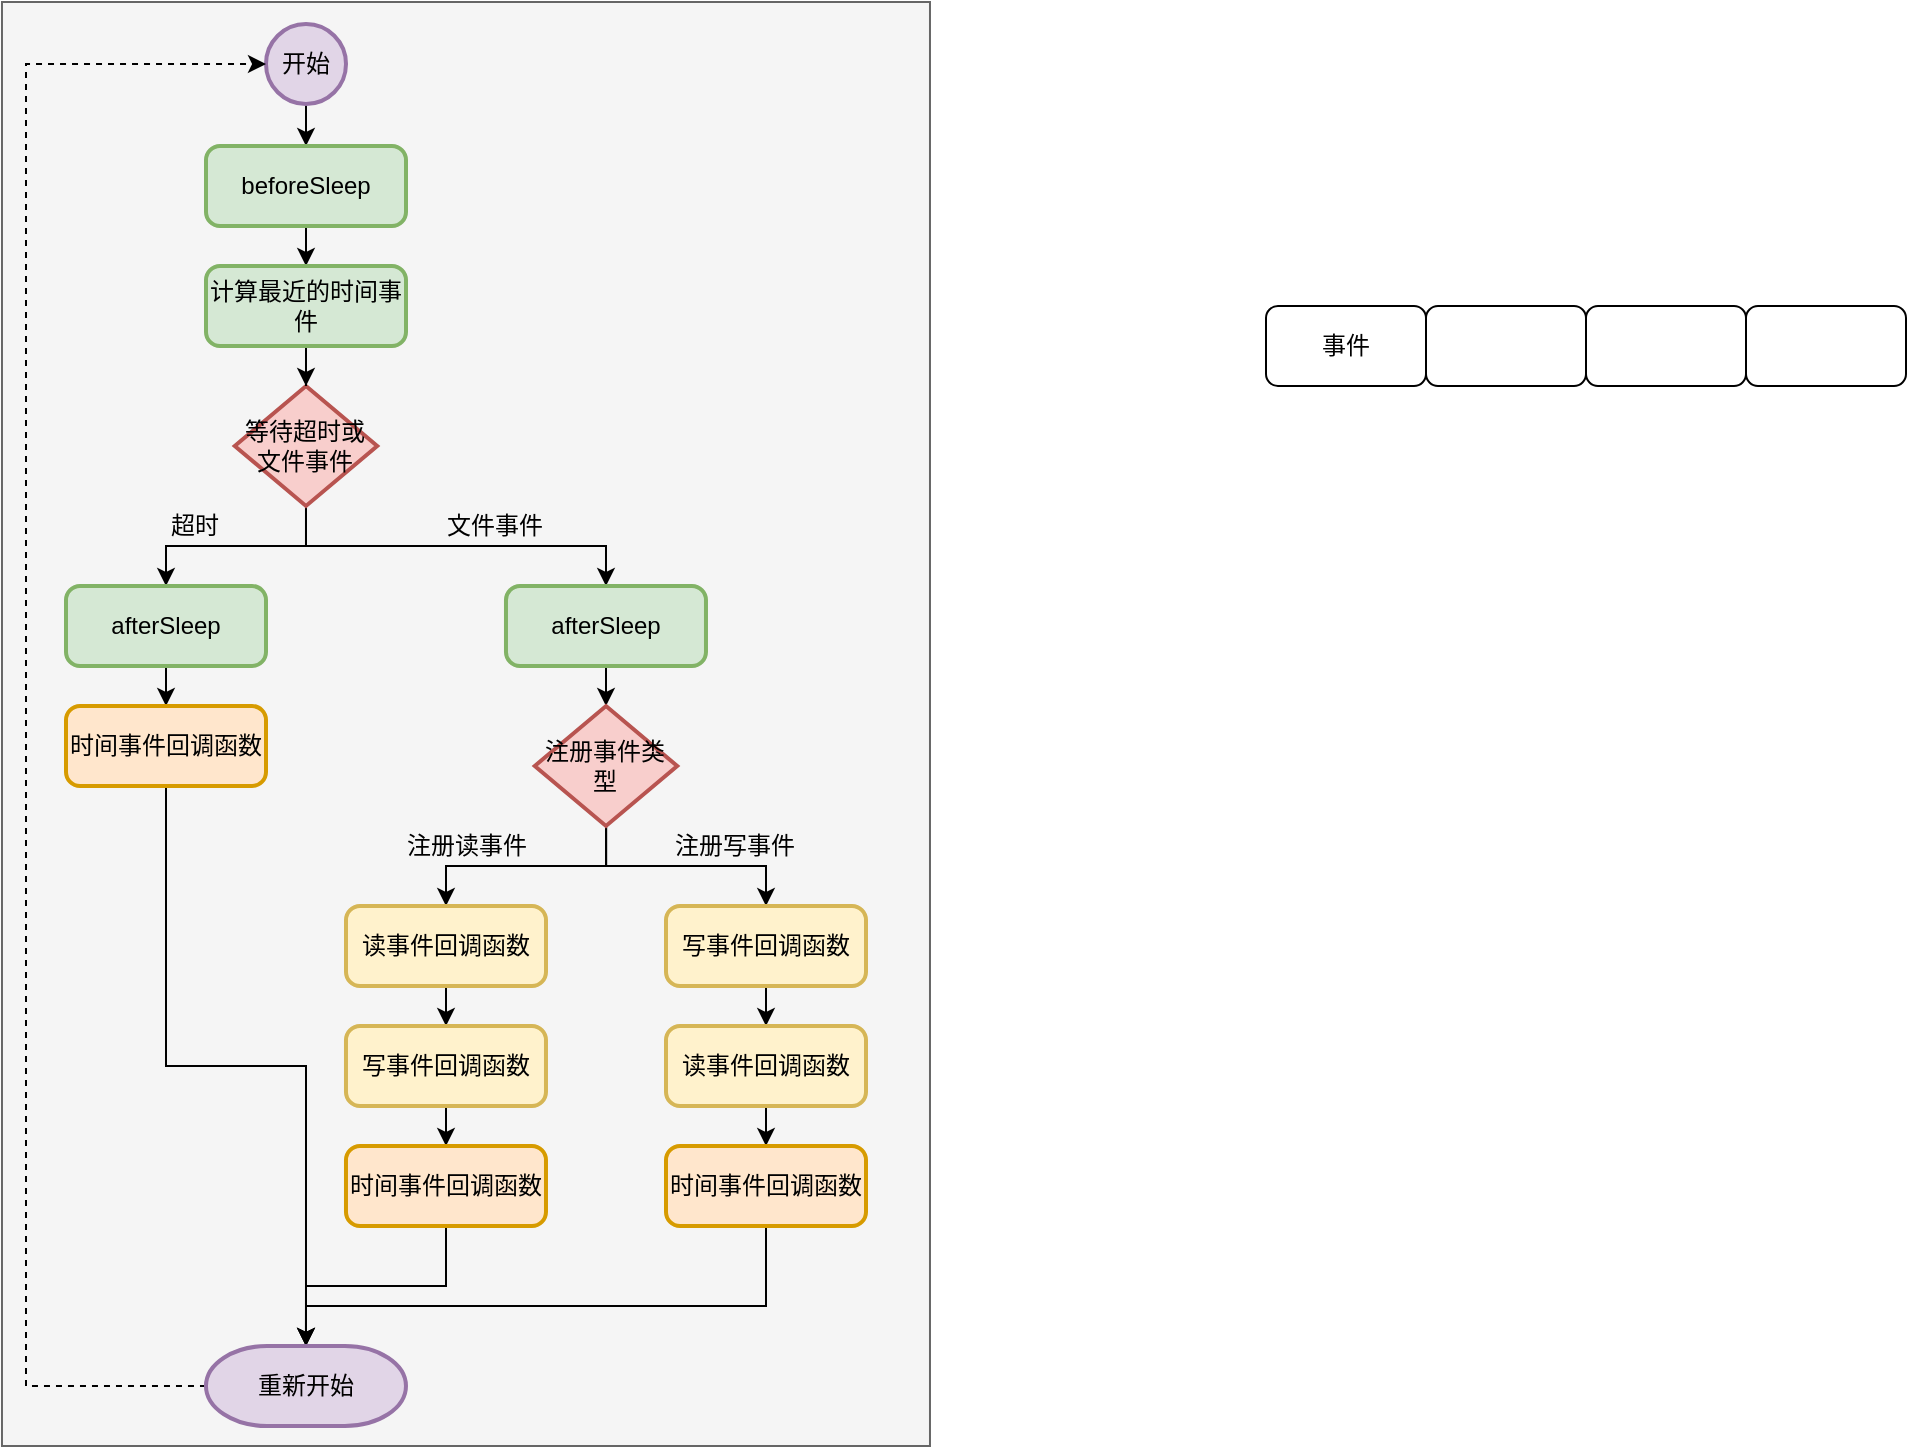 <mxfile version="14.4.3" type="github">
  <diagram id="C5RBs43oDa-KdzZeNtuy" name="Page-1">
    <mxGraphModel dx="1113" dy="733" grid="1" gridSize="10" guides="1" tooltips="1" connect="1" arrows="1" fold="1" page="1" pageScale="1" pageWidth="1169" pageHeight="1654" math="0" shadow="0">
      <root>
        <mxCell id="WIyWlLk6GJQsqaUBKTNV-0" />
        <mxCell id="WIyWlLk6GJQsqaUBKTNV-1" parent="WIyWlLk6GJQsqaUBKTNV-0" />
        <mxCell id="aFLrCPwvdx65K-hx4MIi-45" value="" style="rounded=0;whiteSpace=wrap;html=1;fillColor=#f5f5f5;strokeColor=#666666;fontColor=#333333;" vertex="1" parent="WIyWlLk6GJQsqaUBKTNV-1">
          <mxGeometry x="7.99" y="8" width="464" height="722" as="geometry" />
        </mxCell>
        <mxCell id="aFLrCPwvdx65K-hx4MIi-26" value="" style="edgeStyle=orthogonalEdgeStyle;rounded=0;orthogonalLoop=1;jettySize=auto;html=1;entryX=0.5;entryY=0;entryDx=0;entryDy=0;" edge="1" parent="WIyWlLk6GJQsqaUBKTNV-1" source="aFLrCPwvdx65K-hx4MIi-1" target="aFLrCPwvdx65K-hx4MIi-2">
          <mxGeometry relative="1" as="geometry" />
        </mxCell>
        <mxCell id="aFLrCPwvdx65K-hx4MIi-1" value="开始" style="strokeWidth=2;html=1;shape=mxgraph.flowchart.start_2;whiteSpace=wrap;fillColor=#e1d5e7;strokeColor=#9673a6;" vertex="1" parent="WIyWlLk6GJQsqaUBKTNV-1">
          <mxGeometry x="140" y="19" width="40" height="40" as="geometry" />
        </mxCell>
        <mxCell id="aFLrCPwvdx65K-hx4MIi-48" style="edgeStyle=orthogonalEdgeStyle;rounded=0;orthogonalLoop=1;jettySize=auto;html=1;" edge="1" parent="WIyWlLk6GJQsqaUBKTNV-1" source="aFLrCPwvdx65K-hx4MIi-2" target="aFLrCPwvdx65K-hx4MIi-47">
          <mxGeometry relative="1" as="geometry" />
        </mxCell>
        <mxCell id="aFLrCPwvdx65K-hx4MIi-2" value="beforeSleep" style="rounded=1;whiteSpace=wrap;html=1;absoluteArcSize=1;arcSize=14;strokeWidth=2;fillColor=#d5e8d4;strokeColor=#82b366;" vertex="1" parent="WIyWlLk6GJQsqaUBKTNV-1">
          <mxGeometry x="110.0" y="80" width="100" height="40" as="geometry" />
        </mxCell>
        <mxCell id="aFLrCPwvdx65K-hx4MIi-13" style="edgeStyle=orthogonalEdgeStyle;rounded=0;orthogonalLoop=1;jettySize=auto;html=1;entryX=0.5;entryY=0;entryDx=0;entryDy=0;exitX=0.5;exitY=1;exitDx=0;exitDy=0;exitPerimeter=0;" edge="1" parent="WIyWlLk6GJQsqaUBKTNV-1" source="aFLrCPwvdx65K-hx4MIi-3" target="aFLrCPwvdx65K-hx4MIi-8">
          <mxGeometry relative="1" as="geometry" />
        </mxCell>
        <mxCell id="aFLrCPwvdx65K-hx4MIi-23" style="edgeStyle=orthogonalEdgeStyle;rounded=0;orthogonalLoop=1;jettySize=auto;html=1;entryX=0.5;entryY=0;entryDx=0;entryDy=0;exitX=0.5;exitY=1;exitDx=0;exitDy=0;exitPerimeter=0;" edge="1" parent="WIyWlLk6GJQsqaUBKTNV-1" source="aFLrCPwvdx65K-hx4MIi-3" target="aFLrCPwvdx65K-hx4MIi-7">
          <mxGeometry relative="1" as="geometry" />
        </mxCell>
        <mxCell id="aFLrCPwvdx65K-hx4MIi-3" value="等待超时或文件事件" style="strokeWidth=2;html=1;shape=mxgraph.flowchart.decision;whiteSpace=wrap;fillColor=#f8cecc;strokeColor=#b85450;" vertex="1" parent="WIyWlLk6GJQsqaUBKTNV-1">
          <mxGeometry x="124.37" y="200" width="71.25" height="60" as="geometry" />
        </mxCell>
        <mxCell id="aFLrCPwvdx65K-hx4MIi-18" value="" style="edgeStyle=orthogonalEdgeStyle;rounded=0;orthogonalLoop=1;jettySize=auto;html=1;" edge="1" parent="WIyWlLk6GJQsqaUBKTNV-1" source="aFLrCPwvdx65K-hx4MIi-7" target="aFLrCPwvdx65K-hx4MIi-12">
          <mxGeometry relative="1" as="geometry" />
        </mxCell>
        <mxCell id="aFLrCPwvdx65K-hx4MIi-7" value="afterSleep" style="rounded=1;whiteSpace=wrap;html=1;absoluteArcSize=1;arcSize=14;strokeWidth=2;fillColor=#d5e8d4;strokeColor=#82b366;" vertex="1" parent="WIyWlLk6GJQsqaUBKTNV-1">
          <mxGeometry x="40" y="300" width="100" height="40" as="geometry" />
        </mxCell>
        <mxCell id="aFLrCPwvdx65K-hx4MIi-15" value="" style="edgeStyle=orthogonalEdgeStyle;rounded=0;orthogonalLoop=1;jettySize=auto;html=1;" edge="1" parent="WIyWlLk6GJQsqaUBKTNV-1" source="aFLrCPwvdx65K-hx4MIi-8" target="aFLrCPwvdx65K-hx4MIi-14">
          <mxGeometry relative="1" as="geometry" />
        </mxCell>
        <mxCell id="aFLrCPwvdx65K-hx4MIi-8" value="afterSleep" style="rounded=1;whiteSpace=wrap;html=1;absoluteArcSize=1;arcSize=14;strokeWidth=2;fillColor=#d5e8d4;strokeColor=#82b366;" vertex="1" parent="WIyWlLk6GJQsqaUBKTNV-1">
          <mxGeometry x="259.99" y="300" width="100" height="40" as="geometry" />
        </mxCell>
        <mxCell id="aFLrCPwvdx65K-hx4MIi-37" style="edgeStyle=orthogonalEdgeStyle;rounded=0;orthogonalLoop=1;jettySize=auto;html=1;entryX=0.5;entryY=0;entryDx=0;entryDy=0;entryPerimeter=0;" edge="1" parent="WIyWlLk6GJQsqaUBKTNV-1" source="aFLrCPwvdx65K-hx4MIi-12" target="aFLrCPwvdx65K-hx4MIi-36">
          <mxGeometry relative="1" as="geometry" />
        </mxCell>
        <mxCell id="aFLrCPwvdx65K-hx4MIi-12" value="时间事件回调函数" style="rounded=1;whiteSpace=wrap;html=1;absoluteArcSize=1;arcSize=14;strokeWidth=2;fillColor=#ffe6cc;strokeColor=#d79b00;" vertex="1" parent="WIyWlLk6GJQsqaUBKTNV-1">
          <mxGeometry x="40" y="360" width="100" height="40" as="geometry" />
        </mxCell>
        <mxCell id="aFLrCPwvdx65K-hx4MIi-24" style="edgeStyle=orthogonalEdgeStyle;rounded=0;orthogonalLoop=1;jettySize=auto;html=1;entryX=0.5;entryY=0;entryDx=0;entryDy=0;" edge="1" parent="WIyWlLk6GJQsqaUBKTNV-1" source="aFLrCPwvdx65K-hx4MIi-14" target="aFLrCPwvdx65K-hx4MIi-16">
          <mxGeometry relative="1" as="geometry">
            <mxPoint x="230" y="450" as="targetPoint" />
          </mxGeometry>
        </mxCell>
        <mxCell id="aFLrCPwvdx65K-hx4MIi-25" style="edgeStyle=orthogonalEdgeStyle;rounded=0;orthogonalLoop=1;jettySize=auto;html=1;entryX=0.5;entryY=0;entryDx=0;entryDy=0;" edge="1" parent="WIyWlLk6GJQsqaUBKTNV-1" source="aFLrCPwvdx65K-hx4MIi-14" target="aFLrCPwvdx65K-hx4MIi-17">
          <mxGeometry relative="1" as="geometry" />
        </mxCell>
        <mxCell id="aFLrCPwvdx65K-hx4MIi-14" value="注册事件类型" style="strokeWidth=2;html=1;shape=mxgraph.flowchart.decision;whiteSpace=wrap;fillColor=#f8cecc;strokeColor=#b85450;" vertex="1" parent="WIyWlLk6GJQsqaUBKTNV-1">
          <mxGeometry x="274.37" y="360" width="71.25" height="60" as="geometry" />
        </mxCell>
        <mxCell id="aFLrCPwvdx65K-hx4MIi-28" value="" style="edgeStyle=orthogonalEdgeStyle;rounded=0;orthogonalLoop=1;jettySize=auto;html=1;" edge="1" parent="WIyWlLk6GJQsqaUBKTNV-1" source="aFLrCPwvdx65K-hx4MIi-16" target="aFLrCPwvdx65K-hx4MIi-27">
          <mxGeometry relative="1" as="geometry" />
        </mxCell>
        <mxCell id="aFLrCPwvdx65K-hx4MIi-16" value="读事件回调函数" style="rounded=1;whiteSpace=wrap;html=1;absoluteArcSize=1;arcSize=14;strokeWidth=2;fillColor=#fff2cc;strokeColor=#d6b656;" vertex="1" parent="WIyWlLk6GJQsqaUBKTNV-1">
          <mxGeometry x="180" y="460" width="100" height="40" as="geometry" />
        </mxCell>
        <mxCell id="aFLrCPwvdx65K-hx4MIi-30" value="" style="edgeStyle=orthogonalEdgeStyle;rounded=0;orthogonalLoop=1;jettySize=auto;html=1;" edge="1" parent="WIyWlLk6GJQsqaUBKTNV-1" source="aFLrCPwvdx65K-hx4MIi-17" target="aFLrCPwvdx65K-hx4MIi-29">
          <mxGeometry relative="1" as="geometry" />
        </mxCell>
        <mxCell id="aFLrCPwvdx65K-hx4MIi-17" value="写事件回调函数" style="rounded=1;whiteSpace=wrap;html=1;absoluteArcSize=1;arcSize=14;strokeWidth=2;fillColor=#fff2cc;strokeColor=#d6b656;" vertex="1" parent="WIyWlLk6GJQsqaUBKTNV-1">
          <mxGeometry x="340" y="460" width="100" height="40" as="geometry" />
        </mxCell>
        <mxCell id="aFLrCPwvdx65K-hx4MIi-34" value="" style="edgeStyle=orthogonalEdgeStyle;rounded=0;orthogonalLoop=1;jettySize=auto;html=1;" edge="1" parent="WIyWlLk6GJQsqaUBKTNV-1" source="aFLrCPwvdx65K-hx4MIi-27" target="aFLrCPwvdx65K-hx4MIi-31">
          <mxGeometry relative="1" as="geometry" />
        </mxCell>
        <mxCell id="aFLrCPwvdx65K-hx4MIi-27" value="写事件回调函数" style="rounded=1;whiteSpace=wrap;html=1;absoluteArcSize=1;arcSize=14;strokeWidth=2;fillColor=#fff2cc;strokeColor=#d6b656;" vertex="1" parent="WIyWlLk6GJQsqaUBKTNV-1">
          <mxGeometry x="179.99" y="520" width="100" height="40" as="geometry" />
        </mxCell>
        <mxCell id="aFLrCPwvdx65K-hx4MIi-33" value="" style="edgeStyle=orthogonalEdgeStyle;rounded=0;orthogonalLoop=1;jettySize=auto;html=1;" edge="1" parent="WIyWlLk6GJQsqaUBKTNV-1" source="aFLrCPwvdx65K-hx4MIi-29" target="aFLrCPwvdx65K-hx4MIi-32">
          <mxGeometry relative="1" as="geometry" />
        </mxCell>
        <mxCell id="aFLrCPwvdx65K-hx4MIi-29" value="读事件回调函数" style="rounded=1;whiteSpace=wrap;html=1;absoluteArcSize=1;arcSize=14;strokeWidth=2;fillColor=#fff2cc;strokeColor=#d6b656;" vertex="1" parent="WIyWlLk6GJQsqaUBKTNV-1">
          <mxGeometry x="340" y="520" width="100" height="40" as="geometry" />
        </mxCell>
        <mxCell id="aFLrCPwvdx65K-hx4MIi-38" style="edgeStyle=orthogonalEdgeStyle;rounded=0;orthogonalLoop=1;jettySize=auto;html=1;entryX=0.5;entryY=0;entryDx=0;entryDy=0;entryPerimeter=0;" edge="1" parent="WIyWlLk6GJQsqaUBKTNV-1" source="aFLrCPwvdx65K-hx4MIi-31" target="aFLrCPwvdx65K-hx4MIi-36">
          <mxGeometry relative="1" as="geometry" />
        </mxCell>
        <mxCell id="aFLrCPwvdx65K-hx4MIi-31" value="时间事件回调函数" style="rounded=1;whiteSpace=wrap;html=1;absoluteArcSize=1;arcSize=14;strokeWidth=2;fillColor=#ffe6cc;strokeColor=#d79b00;" vertex="1" parent="WIyWlLk6GJQsqaUBKTNV-1">
          <mxGeometry x="179.99" y="580" width="100" height="40" as="geometry" />
        </mxCell>
        <mxCell id="aFLrCPwvdx65K-hx4MIi-39" style="edgeStyle=orthogonalEdgeStyle;rounded=0;orthogonalLoop=1;jettySize=auto;html=1;entryX=0.5;entryY=0;entryDx=0;entryDy=0;entryPerimeter=0;" edge="1" parent="WIyWlLk6GJQsqaUBKTNV-1" source="aFLrCPwvdx65K-hx4MIi-32" target="aFLrCPwvdx65K-hx4MIi-36">
          <mxGeometry relative="1" as="geometry">
            <Array as="points">
              <mxPoint x="390" y="660" />
              <mxPoint x="160" y="660" />
            </Array>
          </mxGeometry>
        </mxCell>
        <mxCell id="aFLrCPwvdx65K-hx4MIi-32" value="时间事件回调函数" style="rounded=1;whiteSpace=wrap;html=1;absoluteArcSize=1;arcSize=14;strokeWidth=2;fillColor=#ffe6cc;strokeColor=#d79b00;" vertex="1" parent="WIyWlLk6GJQsqaUBKTNV-1">
          <mxGeometry x="340" y="580" width="100" height="40" as="geometry" />
        </mxCell>
        <mxCell id="aFLrCPwvdx65K-hx4MIi-44" style="edgeStyle=orthogonalEdgeStyle;rounded=0;orthogonalLoop=1;jettySize=auto;html=1;entryX=0;entryY=0.5;entryDx=0;entryDy=0;entryPerimeter=0;dashed=1;" edge="1" parent="WIyWlLk6GJQsqaUBKTNV-1" source="aFLrCPwvdx65K-hx4MIi-36" target="aFLrCPwvdx65K-hx4MIi-1">
          <mxGeometry relative="1" as="geometry">
            <Array as="points">
              <mxPoint x="20" y="700" />
              <mxPoint x="20" y="39" />
            </Array>
          </mxGeometry>
        </mxCell>
        <mxCell id="aFLrCPwvdx65K-hx4MIi-36" value="重新开始" style="strokeWidth=2;html=1;shape=mxgraph.flowchart.terminator;whiteSpace=wrap;fillColor=#e1d5e7;strokeColor=#9673a6;" vertex="1" parent="WIyWlLk6GJQsqaUBKTNV-1">
          <mxGeometry x="109.99" y="680" width="100" height="40" as="geometry" />
        </mxCell>
        <mxCell id="aFLrCPwvdx65K-hx4MIi-40" value="超时" style="text;html=1;resizable=0;autosize=1;align=center;verticalAlign=middle;points=[];fillColor=none;strokeColor=none;rounded=0;" vertex="1" parent="WIyWlLk6GJQsqaUBKTNV-1">
          <mxGeometry x="84.37" y="260" width="40" height="20" as="geometry" />
        </mxCell>
        <mxCell id="aFLrCPwvdx65K-hx4MIi-41" value="文件事件" style="text;html=1;resizable=0;autosize=1;align=center;verticalAlign=middle;points=[];fillColor=none;strokeColor=none;rounded=0;" vertex="1" parent="WIyWlLk6GJQsqaUBKTNV-1">
          <mxGeometry x="224.37" y="260" width="60" height="20" as="geometry" />
        </mxCell>
        <mxCell id="aFLrCPwvdx65K-hx4MIi-42" value="注册读事件" style="text;html=1;resizable=0;autosize=1;align=center;verticalAlign=middle;points=[];fillColor=none;strokeColor=none;rounded=0;" vertex="1" parent="WIyWlLk6GJQsqaUBKTNV-1">
          <mxGeometry x="199.99" y="420" width="80" height="20" as="geometry" />
        </mxCell>
        <mxCell id="aFLrCPwvdx65K-hx4MIi-43" value="注册写事件" style="text;html=1;resizable=0;autosize=1;align=center;verticalAlign=middle;points=[];fillColor=none;strokeColor=none;rounded=0;" vertex="1" parent="WIyWlLk6GJQsqaUBKTNV-1">
          <mxGeometry x="334" y="420" width="80" height="20" as="geometry" />
        </mxCell>
        <mxCell id="aFLrCPwvdx65K-hx4MIi-49" style="edgeStyle=orthogonalEdgeStyle;rounded=0;orthogonalLoop=1;jettySize=auto;html=1;entryX=0.5;entryY=0;entryDx=0;entryDy=0;entryPerimeter=0;" edge="1" parent="WIyWlLk6GJQsqaUBKTNV-1" source="aFLrCPwvdx65K-hx4MIi-47" target="aFLrCPwvdx65K-hx4MIi-3">
          <mxGeometry relative="1" as="geometry" />
        </mxCell>
        <mxCell id="aFLrCPwvdx65K-hx4MIi-47" value="计算最近的时间事件" style="rounded=1;whiteSpace=wrap;html=1;absoluteArcSize=1;arcSize=14;strokeWidth=2;fillColor=#d5e8d4;strokeColor=#82b366;" vertex="1" parent="WIyWlLk6GJQsqaUBKTNV-1">
          <mxGeometry x="110" y="140" width="100" height="40" as="geometry" />
        </mxCell>
        <mxCell id="aFLrCPwvdx65K-hx4MIi-50" value="事件" style="rounded=1;whiteSpace=wrap;html=1;" vertex="1" parent="WIyWlLk6GJQsqaUBKTNV-1">
          <mxGeometry x="640" y="160" width="80" height="40" as="geometry" />
        </mxCell>
        <mxCell id="aFLrCPwvdx65K-hx4MIi-51" value="" style="rounded=1;whiteSpace=wrap;html=1;" vertex="1" parent="WIyWlLk6GJQsqaUBKTNV-1">
          <mxGeometry x="720" y="160" width="80" height="40" as="geometry" />
        </mxCell>
        <mxCell id="aFLrCPwvdx65K-hx4MIi-52" value="" style="rounded=1;whiteSpace=wrap;html=1;" vertex="1" parent="WIyWlLk6GJQsqaUBKTNV-1">
          <mxGeometry x="800" y="160" width="80" height="40" as="geometry" />
        </mxCell>
        <mxCell id="aFLrCPwvdx65K-hx4MIi-53" value="" style="rounded=1;whiteSpace=wrap;html=1;" vertex="1" parent="WIyWlLk6GJQsqaUBKTNV-1">
          <mxGeometry x="880" y="160" width="80" height="40" as="geometry" />
        </mxCell>
      </root>
    </mxGraphModel>
  </diagram>
</mxfile>
